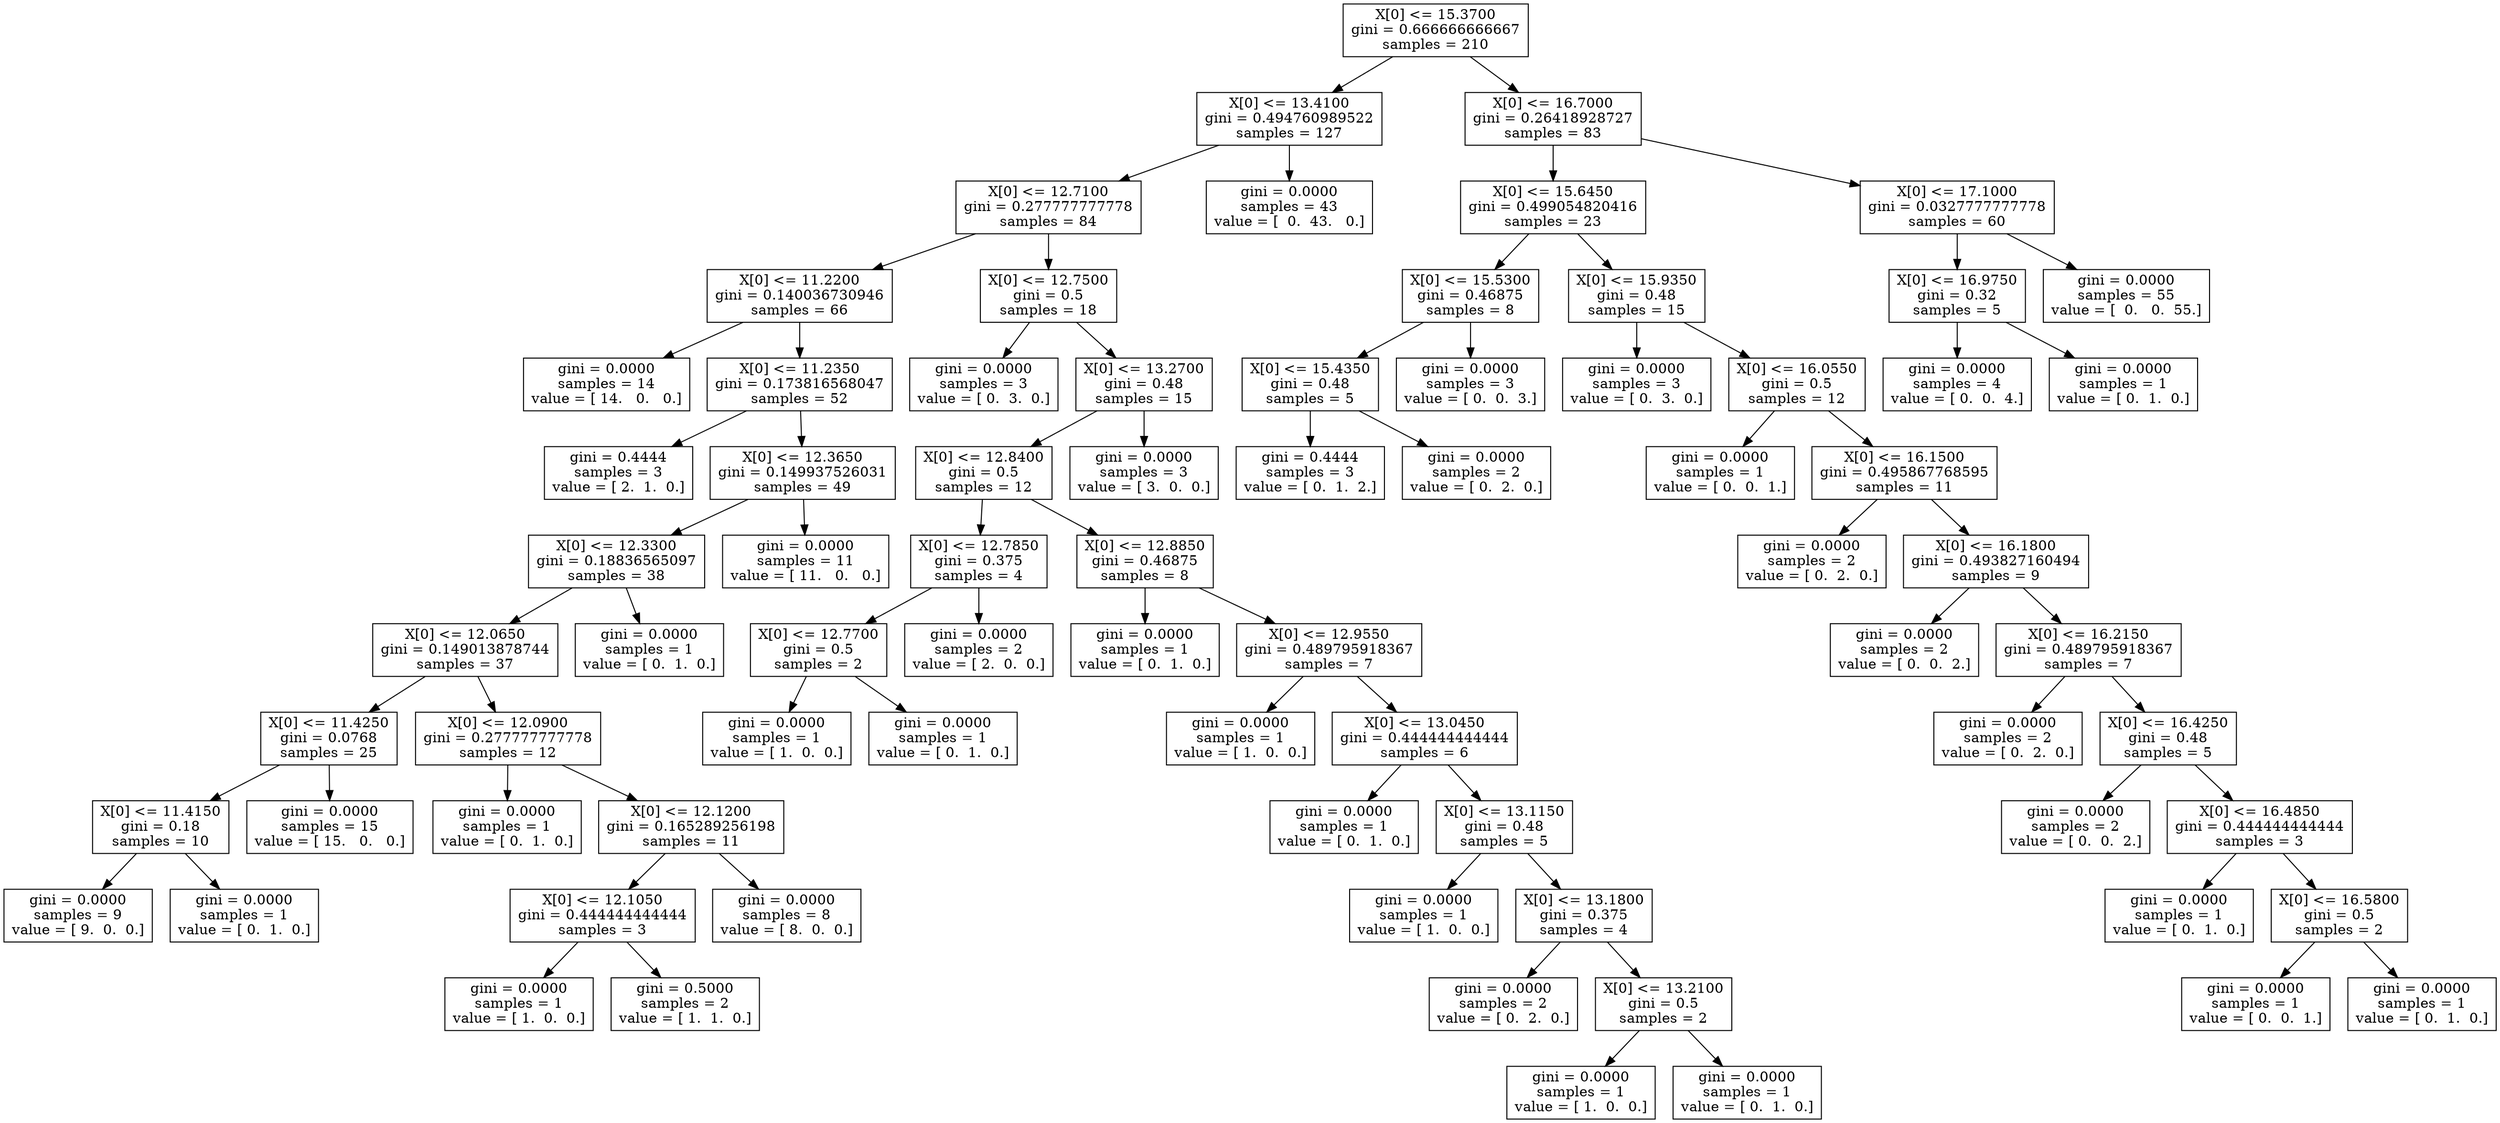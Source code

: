 digraph Tree {
0 [label="X[0] <= 15.3700\ngini = 0.666666666667\nsamples = 210", shape="box"] ;
1 [label="X[0] <= 13.4100\ngini = 0.494760989522\nsamples = 127", shape="box"] ;
0 -> 1 ;
2 [label="X[0] <= 12.7100\ngini = 0.277777777778\nsamples = 84", shape="box"] ;
1 -> 2 ;
3 [label="X[0] <= 11.2200\ngini = 0.140036730946\nsamples = 66", shape="box"] ;
2 -> 3 ;
4 [label="gini = 0.0000\nsamples = 14\nvalue = [ 14.   0.   0.]", shape="box"] ;
3 -> 4 ;
5 [label="X[0] <= 11.2350\ngini = 0.173816568047\nsamples = 52", shape="box"] ;
3 -> 5 ;
6 [label="gini = 0.4444\nsamples = 3\nvalue = [ 2.  1.  0.]", shape="box"] ;
5 -> 6 ;
7 [label="X[0] <= 12.3650\ngini = 0.149937526031\nsamples = 49", shape="box"] ;
5 -> 7 ;
8 [label="X[0] <= 12.3300\ngini = 0.18836565097\nsamples = 38", shape="box"] ;
7 -> 8 ;
9 [label="X[0] <= 12.0650\ngini = 0.149013878744\nsamples = 37", shape="box"] ;
8 -> 9 ;
10 [label="X[0] <= 11.4250\ngini = 0.0768\nsamples = 25", shape="box"] ;
9 -> 10 ;
11 [label="X[0] <= 11.4150\ngini = 0.18\nsamples = 10", shape="box"] ;
10 -> 11 ;
12 [label="gini = 0.0000\nsamples = 9\nvalue = [ 9.  0.  0.]", shape="box"] ;
11 -> 12 ;
13 [label="gini = 0.0000\nsamples = 1\nvalue = [ 0.  1.  0.]", shape="box"] ;
11 -> 13 ;
14 [label="gini = 0.0000\nsamples = 15\nvalue = [ 15.   0.   0.]", shape="box"] ;
10 -> 14 ;
15 [label="X[0] <= 12.0900\ngini = 0.277777777778\nsamples = 12", shape="box"] ;
9 -> 15 ;
16 [label="gini = 0.0000\nsamples = 1\nvalue = [ 0.  1.  0.]", shape="box"] ;
15 -> 16 ;
17 [label="X[0] <= 12.1200\ngini = 0.165289256198\nsamples = 11", shape="box"] ;
15 -> 17 ;
18 [label="X[0] <= 12.1050\ngini = 0.444444444444\nsamples = 3", shape="box"] ;
17 -> 18 ;
19 [label="gini = 0.0000\nsamples = 1\nvalue = [ 1.  0.  0.]", shape="box"] ;
18 -> 19 ;
20 [label="gini = 0.5000\nsamples = 2\nvalue = [ 1.  1.  0.]", shape="box"] ;
18 -> 20 ;
21 [label="gini = 0.0000\nsamples = 8\nvalue = [ 8.  0.  0.]", shape="box"] ;
17 -> 21 ;
22 [label="gini = 0.0000\nsamples = 1\nvalue = [ 0.  1.  0.]", shape="box"] ;
8 -> 22 ;
23 [label="gini = 0.0000\nsamples = 11\nvalue = [ 11.   0.   0.]", shape="box"] ;
7 -> 23 ;
24 [label="X[0] <= 12.7500\ngini = 0.5\nsamples = 18", shape="box"] ;
2 -> 24 ;
25 [label="gini = 0.0000\nsamples = 3\nvalue = [ 0.  3.  0.]", shape="box"] ;
24 -> 25 ;
26 [label="X[0] <= 13.2700\ngini = 0.48\nsamples = 15", shape="box"] ;
24 -> 26 ;
27 [label="X[0] <= 12.8400\ngini = 0.5\nsamples = 12", shape="box"] ;
26 -> 27 ;
28 [label="X[0] <= 12.7850\ngini = 0.375\nsamples = 4", shape="box"] ;
27 -> 28 ;
29 [label="X[0] <= 12.7700\ngini = 0.5\nsamples = 2", shape="box"] ;
28 -> 29 ;
30 [label="gini = 0.0000\nsamples = 1\nvalue = [ 1.  0.  0.]", shape="box"] ;
29 -> 30 ;
31 [label="gini = 0.0000\nsamples = 1\nvalue = [ 0.  1.  0.]", shape="box"] ;
29 -> 31 ;
32 [label="gini = 0.0000\nsamples = 2\nvalue = [ 2.  0.  0.]", shape="box"] ;
28 -> 32 ;
33 [label="X[0] <= 12.8850\ngini = 0.46875\nsamples = 8", shape="box"] ;
27 -> 33 ;
34 [label="gini = 0.0000\nsamples = 1\nvalue = [ 0.  1.  0.]", shape="box"] ;
33 -> 34 ;
35 [label="X[0] <= 12.9550\ngini = 0.489795918367\nsamples = 7", shape="box"] ;
33 -> 35 ;
36 [label="gini = 0.0000\nsamples = 1\nvalue = [ 1.  0.  0.]", shape="box"] ;
35 -> 36 ;
37 [label="X[0] <= 13.0450\ngini = 0.444444444444\nsamples = 6", shape="box"] ;
35 -> 37 ;
38 [label="gini = 0.0000\nsamples = 1\nvalue = [ 0.  1.  0.]", shape="box"] ;
37 -> 38 ;
39 [label="X[0] <= 13.1150\ngini = 0.48\nsamples = 5", shape="box"] ;
37 -> 39 ;
40 [label="gini = 0.0000\nsamples = 1\nvalue = [ 1.  0.  0.]", shape="box"] ;
39 -> 40 ;
41 [label="X[0] <= 13.1800\ngini = 0.375\nsamples = 4", shape="box"] ;
39 -> 41 ;
42 [label="gini = 0.0000\nsamples = 2\nvalue = [ 0.  2.  0.]", shape="box"] ;
41 -> 42 ;
43 [label="X[0] <= 13.2100\ngini = 0.5\nsamples = 2", shape="box"] ;
41 -> 43 ;
44 [label="gini = 0.0000\nsamples = 1\nvalue = [ 1.  0.  0.]", shape="box"] ;
43 -> 44 ;
45 [label="gini = 0.0000\nsamples = 1\nvalue = [ 0.  1.  0.]", shape="box"] ;
43 -> 45 ;
46 [label="gini = 0.0000\nsamples = 3\nvalue = [ 3.  0.  0.]", shape="box"] ;
26 -> 46 ;
47 [label="gini = 0.0000\nsamples = 43\nvalue = [  0.  43.   0.]", shape="box"] ;
1 -> 47 ;
48 [label="X[0] <= 16.7000\ngini = 0.26418928727\nsamples = 83", shape="box"] ;
0 -> 48 ;
49 [label="X[0] <= 15.6450\ngini = 0.499054820416\nsamples = 23", shape="box"] ;
48 -> 49 ;
50 [label="X[0] <= 15.5300\ngini = 0.46875\nsamples = 8", shape="box"] ;
49 -> 50 ;
51 [label="X[0] <= 15.4350\ngini = 0.48\nsamples = 5", shape="box"] ;
50 -> 51 ;
52 [label="gini = 0.4444\nsamples = 3\nvalue = [ 0.  1.  2.]", shape="box"] ;
51 -> 52 ;
53 [label="gini = 0.0000\nsamples = 2\nvalue = [ 0.  2.  0.]", shape="box"] ;
51 -> 53 ;
54 [label="gini = 0.0000\nsamples = 3\nvalue = [ 0.  0.  3.]", shape="box"] ;
50 -> 54 ;
55 [label="X[0] <= 15.9350\ngini = 0.48\nsamples = 15", shape="box"] ;
49 -> 55 ;
56 [label="gini = 0.0000\nsamples = 3\nvalue = [ 0.  3.  0.]", shape="box"] ;
55 -> 56 ;
57 [label="X[0] <= 16.0550\ngini = 0.5\nsamples = 12", shape="box"] ;
55 -> 57 ;
58 [label="gini = 0.0000\nsamples = 1\nvalue = [ 0.  0.  1.]", shape="box"] ;
57 -> 58 ;
59 [label="X[0] <= 16.1500\ngini = 0.495867768595\nsamples = 11", shape="box"] ;
57 -> 59 ;
60 [label="gini = 0.0000\nsamples = 2\nvalue = [ 0.  2.  0.]", shape="box"] ;
59 -> 60 ;
61 [label="X[0] <= 16.1800\ngini = 0.493827160494\nsamples = 9", shape="box"] ;
59 -> 61 ;
62 [label="gini = 0.0000\nsamples = 2\nvalue = [ 0.  0.  2.]", shape="box"] ;
61 -> 62 ;
63 [label="X[0] <= 16.2150\ngini = 0.489795918367\nsamples = 7", shape="box"] ;
61 -> 63 ;
64 [label="gini = 0.0000\nsamples = 2\nvalue = [ 0.  2.  0.]", shape="box"] ;
63 -> 64 ;
65 [label="X[0] <= 16.4250\ngini = 0.48\nsamples = 5", shape="box"] ;
63 -> 65 ;
66 [label="gini = 0.0000\nsamples = 2\nvalue = [ 0.  0.  2.]", shape="box"] ;
65 -> 66 ;
67 [label="X[0] <= 16.4850\ngini = 0.444444444444\nsamples = 3", shape="box"] ;
65 -> 67 ;
68 [label="gini = 0.0000\nsamples = 1\nvalue = [ 0.  1.  0.]", shape="box"] ;
67 -> 68 ;
69 [label="X[0] <= 16.5800\ngini = 0.5\nsamples = 2", shape="box"] ;
67 -> 69 ;
70 [label="gini = 0.0000\nsamples = 1\nvalue = [ 0.  0.  1.]", shape="box"] ;
69 -> 70 ;
71 [label="gini = 0.0000\nsamples = 1\nvalue = [ 0.  1.  0.]", shape="box"] ;
69 -> 71 ;
72 [label="X[0] <= 17.1000\ngini = 0.0327777777778\nsamples = 60", shape="box"] ;
48 -> 72 ;
73 [label="X[0] <= 16.9750\ngini = 0.32\nsamples = 5", shape="box"] ;
72 -> 73 ;
74 [label="gini = 0.0000\nsamples = 4\nvalue = [ 0.  0.  4.]", shape="box"] ;
73 -> 74 ;
75 [label="gini = 0.0000\nsamples = 1\nvalue = [ 0.  1.  0.]", shape="box"] ;
73 -> 75 ;
76 [label="gini = 0.0000\nsamples = 55\nvalue = [  0.   0.  55.]", shape="box"] ;
72 -> 76 ;
}